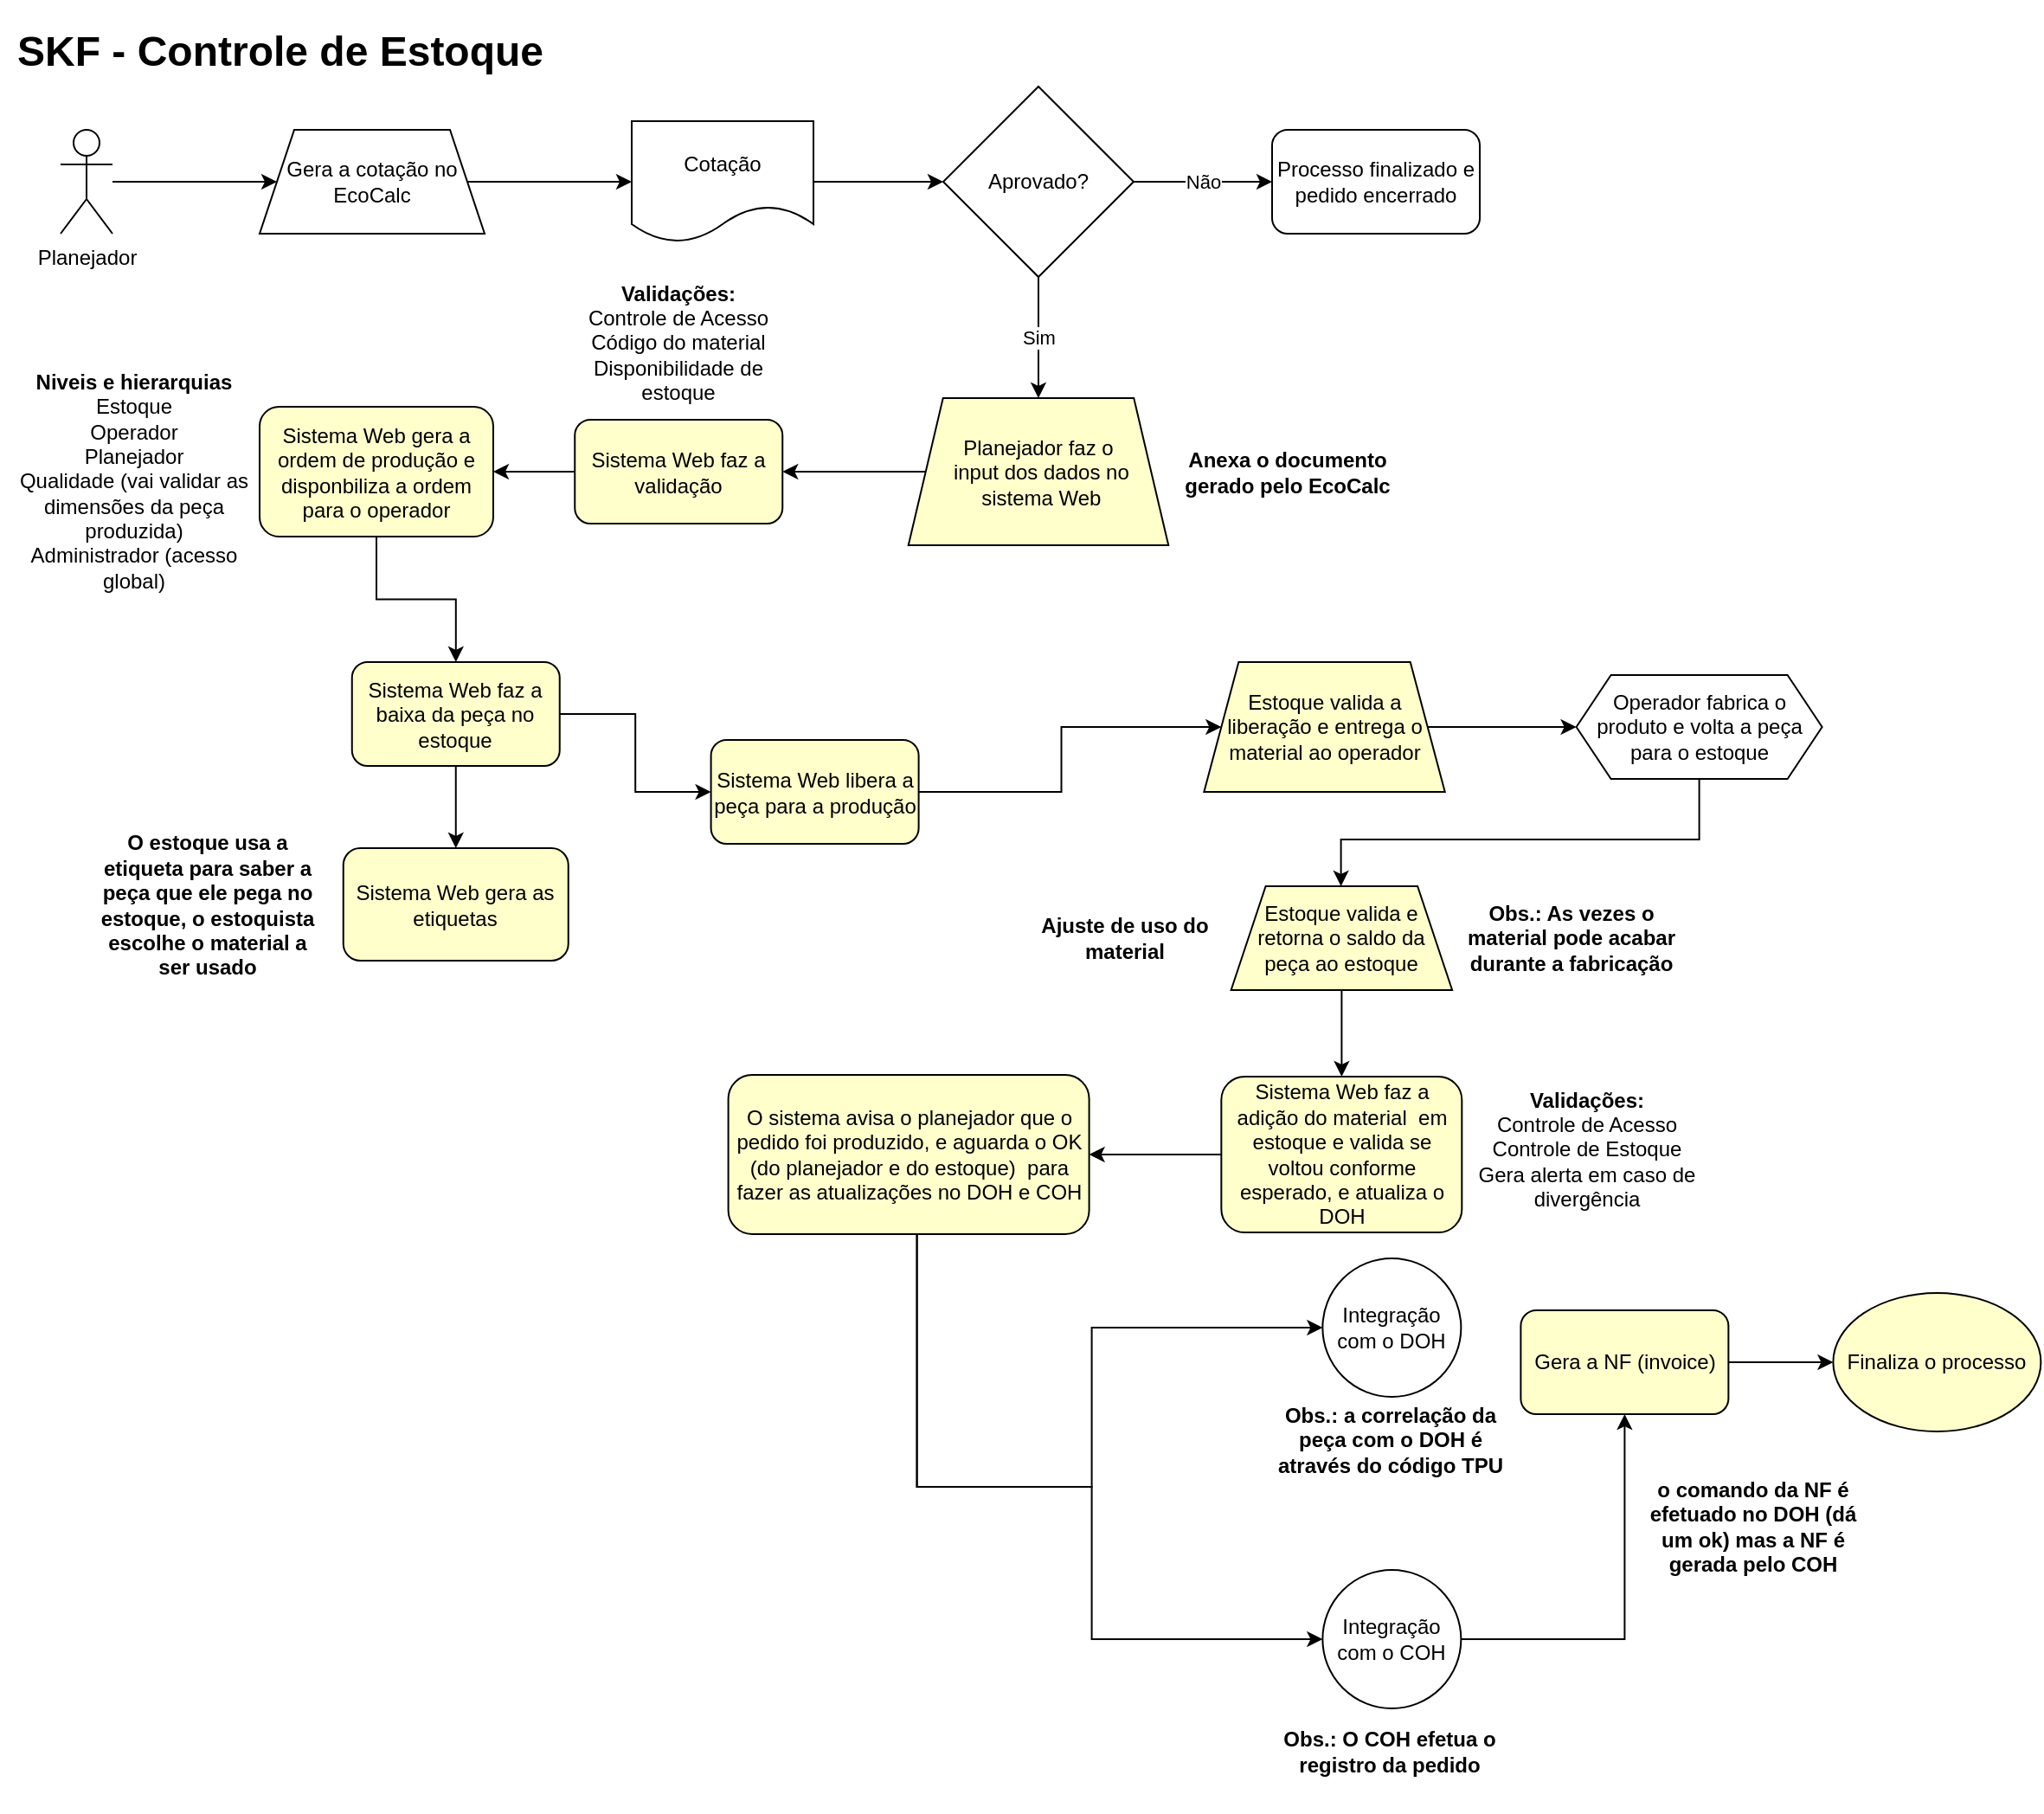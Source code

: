 <mxfile version="13.10.1" type="github">
  <diagram id="DgriANRo6SjlQrBQB8I8" name="Page-1">
    <mxGraphModel dx="2556" dy="1058" grid="1" gridSize="20" guides="1" tooltips="1" connect="1" arrows="1" fold="1" page="1" pageScale="1" pageWidth="1654" pageHeight="1169" math="0" shadow="0">
      <root>
        <mxCell id="0" />
        <mxCell id="1" parent="0" />
        <mxCell id="86dVdtpe8MZ_GBPZOqXo-11" style="edgeStyle=orthogonalEdgeStyle;rounded=0;orthogonalLoop=1;jettySize=auto;html=1;" parent="1" source="86dVdtpe8MZ_GBPZOqXo-2" target="86dVdtpe8MZ_GBPZOqXo-38" edge="1">
          <mxGeometry relative="1" as="geometry">
            <mxPoint x="222.5" y="45" as="targetPoint" />
          </mxGeometry>
        </mxCell>
        <mxCell id="86dVdtpe8MZ_GBPZOqXo-2" value="Planejador" style="shape=umlActor;verticalLabelPosition=bottom;verticalAlign=top;html=1;outlineConnect=0;" parent="1" vertex="1">
          <mxGeometry x="40" y="75" width="30" height="60" as="geometry" />
        </mxCell>
        <mxCell id="86dVdtpe8MZ_GBPZOqXo-12" value="Aprovado?" style="rhombus;whiteSpace=wrap;html=1;" parent="1" vertex="1">
          <mxGeometry x="550" y="50" width="110" height="110" as="geometry" />
        </mxCell>
        <mxCell id="86dVdtpe8MZ_GBPZOqXo-14" value="Processo finalizado e pedido encerrado" style="rounded=1;whiteSpace=wrap;html=1;" parent="1" vertex="1">
          <mxGeometry x="740" y="75" width="120" height="60" as="geometry" />
        </mxCell>
        <mxCell id="86dVdtpe8MZ_GBPZOqXo-16" value="" style="endArrow=classic;html=1;exitX=1;exitY=0.5;exitDx=0;exitDy=0;entryX=0;entryY=0.5;entryDx=0;entryDy=0;" parent="1" source="86dVdtpe8MZ_GBPZOqXo-12" target="86dVdtpe8MZ_GBPZOqXo-14" edge="1">
          <mxGeometry relative="1" as="geometry">
            <mxPoint x="650" y="110" as="sourcePoint" />
            <mxPoint x="750" y="110" as="targetPoint" />
            <Array as="points">
              <mxPoint x="710" y="105" />
            </Array>
          </mxGeometry>
        </mxCell>
        <mxCell id="86dVdtpe8MZ_GBPZOqXo-17" value="Não" style="edgeLabel;resizable=0;html=1;align=center;verticalAlign=middle;" parent="86dVdtpe8MZ_GBPZOqXo-16" connectable="0" vertex="1">
          <mxGeometry relative="1" as="geometry" />
        </mxCell>
        <mxCell id="86dVdtpe8MZ_GBPZOqXo-23" value="" style="edgeStyle=orthogonalEdgeStyle;rounded=0;orthogonalLoop=1;jettySize=auto;html=1;" parent="1" source="86dVdtpe8MZ_GBPZOqXo-18" target="86dVdtpe8MZ_GBPZOqXo-22" edge="1">
          <mxGeometry relative="1" as="geometry" />
        </mxCell>
        <mxCell id="86dVdtpe8MZ_GBPZOqXo-18" value="Planejador faz o&lt;br&gt;&amp;nbsp;input dos dados no&lt;br&gt;&amp;nbsp;sistema Web" style="shape=trapezoid;perimeter=trapezoidPerimeter;whiteSpace=wrap;html=1;fixedSize=1;fillColor=#FFFFCC;size=20;" parent="1" vertex="1">
          <mxGeometry x="529.87" y="230" width="150.25" height="85" as="geometry" />
        </mxCell>
        <mxCell id="86dVdtpe8MZ_GBPZOqXo-19" value="" style="endArrow=classic;html=1;exitX=0.5;exitY=1;exitDx=0;exitDy=0;entryX=0.5;entryY=0;entryDx=0;entryDy=0;" parent="1" source="86dVdtpe8MZ_GBPZOqXo-12" target="86dVdtpe8MZ_GBPZOqXo-18" edge="1">
          <mxGeometry relative="1" as="geometry">
            <mxPoint x="487.5" y="265" as="sourcePoint" />
            <mxPoint x="567.5" y="265" as="targetPoint" />
            <Array as="points" />
          </mxGeometry>
        </mxCell>
        <mxCell id="86dVdtpe8MZ_GBPZOqXo-20" value="Sim" style="edgeLabel;resizable=0;html=1;align=center;verticalAlign=middle;" parent="86dVdtpe8MZ_GBPZOqXo-19" connectable="0" vertex="1">
          <mxGeometry relative="1" as="geometry" />
        </mxCell>
        <mxCell id="86dVdtpe8MZ_GBPZOqXo-25" value="" style="edgeStyle=orthogonalEdgeStyle;rounded=0;orthogonalLoop=1;jettySize=auto;html=1;" parent="1" source="86dVdtpe8MZ_GBPZOqXo-22" target="86dVdtpe8MZ_GBPZOqXo-24" edge="1">
          <mxGeometry relative="1" as="geometry" />
        </mxCell>
        <mxCell id="86dVdtpe8MZ_GBPZOqXo-22" value="Sistema Web faz a validação" style="rounded=1;whiteSpace=wrap;html=1;fillColor=#FFFFCC;" parent="1" vertex="1">
          <mxGeometry x="337.13" y="242.5" width="120" height="60" as="geometry" />
        </mxCell>
        <mxCell id="86dVdtpe8MZ_GBPZOqXo-27" value="" style="edgeStyle=orthogonalEdgeStyle;rounded=0;orthogonalLoop=1;jettySize=auto;html=1;" parent="1" source="86dVdtpe8MZ_GBPZOqXo-24" target="86dVdtpe8MZ_GBPZOqXo-26" edge="1">
          <mxGeometry relative="1" as="geometry" />
        </mxCell>
        <mxCell id="86dVdtpe8MZ_GBPZOqXo-24" value="Sistema Web gera a ordem de produção e disponbiliza a ordem para o operador" style="rounded=1;whiteSpace=wrap;html=1;fillColor=#FFFFCC;" parent="1" vertex="1">
          <mxGeometry x="155" y="235" width="135" height="75" as="geometry" />
        </mxCell>
        <mxCell id="86dVdtpe8MZ_GBPZOqXo-29" value="" style="edgeStyle=orthogonalEdgeStyle;rounded=0;orthogonalLoop=1;jettySize=auto;html=1;" parent="1" source="86dVdtpe8MZ_GBPZOqXo-26" target="86dVdtpe8MZ_GBPZOqXo-28" edge="1">
          <mxGeometry relative="1" as="geometry" />
        </mxCell>
        <mxCell id="86dVdtpe8MZ_GBPZOqXo-83" value="" style="edgeStyle=orthogonalEdgeStyle;rounded=0;orthogonalLoop=1;jettySize=auto;html=1;" parent="1" source="86dVdtpe8MZ_GBPZOqXo-26" target="86dVdtpe8MZ_GBPZOqXo-82" edge="1">
          <mxGeometry relative="1" as="geometry" />
        </mxCell>
        <mxCell id="86dVdtpe8MZ_GBPZOqXo-26" value="Sistema Web faz a baixa da peça no estoque" style="rounded=1;whiteSpace=wrap;html=1;fillColor=#FFFFCC;" parent="1" vertex="1">
          <mxGeometry x="208.38" y="382.5" width="120" height="60" as="geometry" />
        </mxCell>
        <mxCell id="86dVdtpe8MZ_GBPZOqXo-51" value="" style="edgeStyle=orthogonalEdgeStyle;rounded=0;orthogonalLoop=1;jettySize=auto;html=1;" parent="1" source="86dVdtpe8MZ_GBPZOqXo-28" target="86dVdtpe8MZ_GBPZOqXo-50" edge="1">
          <mxGeometry relative="1" as="geometry" />
        </mxCell>
        <mxCell id="86dVdtpe8MZ_GBPZOqXo-28" value="Sistema Web libera a peça para a produção" style="rounded=1;whiteSpace=wrap;html=1;fillColor=#FFFFCC;" parent="1" vertex="1">
          <mxGeometry x="415.8" y="427.5" width="120" height="60" as="geometry" />
        </mxCell>
        <mxCell id="86dVdtpe8MZ_GBPZOqXo-40" value="" style="edgeStyle=orthogonalEdgeStyle;rounded=0;orthogonalLoop=1;jettySize=auto;html=1;" parent="1" source="86dVdtpe8MZ_GBPZOqXo-34" target="86dVdtpe8MZ_GBPZOqXo-12" edge="1">
          <mxGeometry relative="1" as="geometry" />
        </mxCell>
        <mxCell id="86dVdtpe8MZ_GBPZOqXo-34" value="Cotação" style="shape=document;whiteSpace=wrap;html=1;boundedLbl=1;" parent="1" vertex="1">
          <mxGeometry x="370" y="70" width="105" height="70" as="geometry" />
        </mxCell>
        <mxCell id="86dVdtpe8MZ_GBPZOqXo-39" value="" style="edgeStyle=orthogonalEdgeStyle;rounded=0;orthogonalLoop=1;jettySize=auto;html=1;" parent="1" source="86dVdtpe8MZ_GBPZOqXo-38" target="86dVdtpe8MZ_GBPZOqXo-34" edge="1">
          <mxGeometry relative="1" as="geometry" />
        </mxCell>
        <mxCell id="86dVdtpe8MZ_GBPZOqXo-38" value="&lt;span&gt;Gera a cotação no EcoCalc&lt;/span&gt;" style="shape=trapezoid;perimeter=trapezoidPerimeter;whiteSpace=wrap;html=1;fixedSize=1;" parent="1" vertex="1">
          <mxGeometry x="155" y="75" width="130" height="60" as="geometry" />
        </mxCell>
        <mxCell id="86dVdtpe8MZ_GBPZOqXo-41" value="&lt;span&gt;Integração com o COH&lt;/span&gt;" style="ellipse;whiteSpace=wrap;html=1;aspect=fixed;" parent="1" vertex="1">
          <mxGeometry x="769.18" y="907" width="80" height="80" as="geometry" />
        </mxCell>
        <mxCell id="86dVdtpe8MZ_GBPZOqXo-46" value="&lt;div&gt;&lt;b&gt;Niveis e hierarquias&lt;/b&gt;&lt;/div&gt;&lt;div&gt;Estoque&lt;/div&gt;&lt;div&gt;Operador&lt;/div&gt;&lt;div&gt;Planejador&lt;/div&gt;&lt;div&gt;Qualidade (vai validar as dimensões da peça produzida)&lt;/div&gt;&lt;div&gt;Administrador (acesso global)&lt;/div&gt;" style="text;html=1;strokeColor=none;fillColor=none;align=center;verticalAlign=middle;whiteSpace=wrap;rounded=0;" parent="1" vertex="1">
          <mxGeometry x="5" y="230" width="155" height="95" as="geometry" />
        </mxCell>
        <mxCell id="86dVdtpe8MZ_GBPZOqXo-47" value="&lt;div&gt;&lt;b&gt;Validações:&lt;/b&gt;&lt;/div&gt;&lt;div&gt;Controle de Acesso&lt;/div&gt;&lt;div&gt;Código do material&lt;/div&gt;&lt;div&gt;Disponibilidade de estoque&lt;/div&gt;" style="text;html=1;strokeColor=none;fillColor=none;align=center;verticalAlign=middle;whiteSpace=wrap;rounded=0;" parent="1" vertex="1">
          <mxGeometry x="328.38" y="150" width="137.5" height="96" as="geometry" />
        </mxCell>
        <mxCell id="86dVdtpe8MZ_GBPZOqXo-54" value="" style="edgeStyle=orthogonalEdgeStyle;rounded=0;orthogonalLoop=1;jettySize=auto;html=1;" parent="1" source="86dVdtpe8MZ_GBPZOqXo-48" target="86dVdtpe8MZ_GBPZOqXo-55" edge="1">
          <mxGeometry relative="1" as="geometry">
            <mxPoint x="770.17" y="648" as="targetPoint" />
            <Array as="points">
              <mxPoint x="986.8" y="485" />
              <mxPoint x="779.8" y="485" />
            </Array>
          </mxGeometry>
        </mxCell>
        <mxCell id="86dVdtpe8MZ_GBPZOqXo-48" value="Operador fabrica o produto e volta a peça para o estoque" style="shape=hexagon;perimeter=hexagonPerimeter2;whiteSpace=wrap;html=1;fixedSize=1;" parent="1" vertex="1">
          <mxGeometry x="915.8" y="390" width="142" height="60" as="geometry" />
        </mxCell>
        <mxCell id="oZ5TsZF3-vU-ODnUJ564-1" value="" style="edgeStyle=orthogonalEdgeStyle;rounded=0;orthogonalLoop=1;jettySize=auto;html=1;" edge="1" parent="1" source="86dVdtpe8MZ_GBPZOqXo-50" target="86dVdtpe8MZ_GBPZOqXo-48">
          <mxGeometry relative="1" as="geometry" />
        </mxCell>
        <mxCell id="86dVdtpe8MZ_GBPZOqXo-50" value="Estoque valida a liberação e entrega o material ao operador" style="shape=trapezoid;perimeter=trapezoidPerimeter;whiteSpace=wrap;html=1;fixedSize=1;fillColor=#FFFFCC;" parent="1" vertex="1">
          <mxGeometry x="700.67" y="382.5" width="139.19" height="75" as="geometry" />
        </mxCell>
        <mxCell id="86dVdtpe8MZ_GBPZOqXo-57" value="" style="edgeStyle=orthogonalEdgeStyle;rounded=0;orthogonalLoop=1;jettySize=auto;html=1;" parent="1" source="86dVdtpe8MZ_GBPZOqXo-55" target="86dVdtpe8MZ_GBPZOqXo-56" edge="1">
          <mxGeometry relative="1" as="geometry" />
        </mxCell>
        <mxCell id="86dVdtpe8MZ_GBPZOqXo-55" value="Estoque valida e retorna o saldo da peça ao estoque" style="shape=trapezoid;perimeter=trapezoidPerimeter;whiteSpace=wrap;html=1;fixedSize=1;fillColor=#FFFFCC;" parent="1" vertex="1">
          <mxGeometry x="716.3" y="512" width="127.75" height="60" as="geometry" />
        </mxCell>
        <mxCell id="86dVdtpe8MZ_GBPZOqXo-65" value="" style="edgeStyle=orthogonalEdgeStyle;rounded=0;orthogonalLoop=1;jettySize=auto;html=1;" parent="1" source="0PlZqIxgki8eDSUPAcnw-1" target="86dVdtpe8MZ_GBPZOqXo-64" edge="1">
          <mxGeometry relative="1" as="geometry">
            <mxPoint x="745.92" y="852" as="sourcePoint" />
            <Array as="points">
              <mxPoint x="534.8" y="859" />
              <mxPoint x="635.8" y="859" />
              <mxPoint x="635.8" y="767" />
            </Array>
          </mxGeometry>
        </mxCell>
        <mxCell id="86dVdtpe8MZ_GBPZOqXo-77" style="edgeStyle=orthogonalEdgeStyle;rounded=0;orthogonalLoop=1;jettySize=auto;html=1;" parent="1" source="86dVdtpe8MZ_GBPZOqXo-56" target="0PlZqIxgki8eDSUPAcnw-1" edge="1">
          <mxGeometry relative="1" as="geometry">
            <mxPoint x="675.87" y="792" as="targetPoint" />
          </mxGeometry>
        </mxCell>
        <mxCell id="86dVdtpe8MZ_GBPZOqXo-56" value="Sistema Web faz a adição do material&amp;nbsp; em estoque e valida se voltou conforme esperado, e atualiza o DOH" style="rounded=1;whiteSpace=wrap;html=1;fillColor=#FFFFCC;" parent="1" vertex="1">
          <mxGeometry x="710.67" y="622" width="138.99" height="90" as="geometry" />
        </mxCell>
        <mxCell id="86dVdtpe8MZ_GBPZOqXo-61" value="" style="edgeStyle=orthogonalEdgeStyle;rounded=0;orthogonalLoop=1;jettySize=auto;html=1;" parent="1" source="86dVdtpe8MZ_GBPZOqXo-41" target="86dVdtpe8MZ_GBPZOqXo-60" edge="1">
          <mxGeometry relative="1" as="geometry">
            <mxPoint x="983.5" y="667" as="sourcePoint" />
          </mxGeometry>
        </mxCell>
        <mxCell id="86dVdtpe8MZ_GBPZOqXo-69" value="" style="edgeStyle=orthogonalEdgeStyle;rounded=0;orthogonalLoop=1;jettySize=auto;html=1;" parent="1" source="86dVdtpe8MZ_GBPZOqXo-60" target="86dVdtpe8MZ_GBPZOqXo-68" edge="1">
          <mxGeometry relative="1" as="geometry" />
        </mxCell>
        <mxCell id="86dVdtpe8MZ_GBPZOqXo-60" value="Gera a NF (invoice)" style="whiteSpace=wrap;html=1;rounded=1;fillColor=#FFFFCC;" parent="1" vertex="1">
          <mxGeometry x="883.685" y="757" width="120" height="60" as="geometry" />
        </mxCell>
        <mxCell id="86dVdtpe8MZ_GBPZOqXo-64" value="&lt;span&gt;Integração com o DOH&lt;/span&gt;" style="ellipse;whiteSpace=wrap;html=1;aspect=fixed;" parent="1" vertex="1">
          <mxGeometry x="769.18" y="727" width="80" height="80" as="geometry" />
        </mxCell>
        <mxCell id="86dVdtpe8MZ_GBPZOqXo-66" value="&lt;div&gt;&lt;b&gt;Validações:&lt;/b&gt;&lt;/div&gt;&lt;div&gt;Controle de Acesso&lt;/div&gt;&lt;div&gt;Controle de Estoque&lt;/div&gt;&lt;div&gt;Gera alerta em caso de divergência&lt;/div&gt;" style="text;html=1;strokeColor=none;fillColor=none;align=center;verticalAlign=middle;whiteSpace=wrap;rounded=0;" parent="1" vertex="1">
          <mxGeometry x="853.42" y="616" width="137.5" height="96" as="geometry" />
        </mxCell>
        <mxCell id="86dVdtpe8MZ_GBPZOqXo-68" value="&lt;span&gt;Finaliza o processo&lt;/span&gt;" style="ellipse;whiteSpace=wrap;html=1;rounded=1;fillColor=#FFFFCC;" parent="1" vertex="1">
          <mxGeometry x="1064.195" y="747" width="120" height="80" as="geometry" />
        </mxCell>
        <mxCell id="86dVdtpe8MZ_GBPZOqXo-71" value="&lt;h1&gt;SKF - Controle de Estoque&amp;nbsp;&lt;/h1&gt;" style="text;html=1;strokeColor=none;fillColor=none;spacing=5;spacingTop=-20;whiteSpace=wrap;overflow=hidden;rounded=0;" parent="1" vertex="1">
          <mxGeometry x="10" y="10" width="580" height="40" as="geometry" />
        </mxCell>
        <mxCell id="86dVdtpe8MZ_GBPZOqXo-74" value="&lt;div&gt;&lt;b&gt;Ajuste de uso do material&lt;/b&gt;&lt;/div&gt;" style="text;html=1;strokeColor=none;fillColor=none;align=center;verticalAlign=middle;whiteSpace=wrap;rounded=0;" parent="1" vertex="1">
          <mxGeometry x="585.8" y="494" width="137.5" height="96" as="geometry" />
        </mxCell>
        <mxCell id="86dVdtpe8MZ_GBPZOqXo-75" value="&lt;span&gt;Obs.: As vezes o material pode acabar durante a fabricação&lt;/span&gt;" style="text;html=1;strokeColor=none;fillColor=none;align=center;verticalAlign=middle;whiteSpace=wrap;rounded=0;fontStyle=1" parent="1" vertex="1">
          <mxGeometry x="844.05" y="494" width="137.5" height="96" as="geometry" />
        </mxCell>
        <mxCell id="86dVdtpe8MZ_GBPZOqXo-78" style="edgeStyle=orthogonalEdgeStyle;rounded=0;orthogonalLoop=1;jettySize=auto;html=1;entryX=0;entryY=0.5;entryDx=0;entryDy=0;" parent="1" source="0PlZqIxgki8eDSUPAcnw-1" target="86dVdtpe8MZ_GBPZOqXo-41" edge="1">
          <mxGeometry relative="1" as="geometry">
            <mxPoint x="745.92" y="852" as="sourcePoint" />
            <Array as="points">
              <mxPoint x="534.8" y="859" />
              <mxPoint x="635.8" y="859" />
              <mxPoint x="635.8" y="947" />
            </Array>
          </mxGeometry>
        </mxCell>
        <mxCell id="86dVdtpe8MZ_GBPZOqXo-79" value="&lt;b&gt;Obs.: O COH efetua o registro da pedido&lt;/b&gt;" style="text;html=1;strokeColor=none;fillColor=none;align=center;verticalAlign=middle;whiteSpace=wrap;rounded=0;" parent="1" vertex="1">
          <mxGeometry x="738.24" y="977" width="140.25" height="70" as="geometry" />
        </mxCell>
        <mxCell id="86dVdtpe8MZ_GBPZOqXo-80" value="&lt;b&gt;Obs.: a correlação da peça com o DOH é através do código TPU&lt;/b&gt;" style="text;html=1;strokeColor=none;fillColor=none;align=center;verticalAlign=middle;whiteSpace=wrap;rounded=0;" parent="1" vertex="1">
          <mxGeometry x="735.8" y="797" width="145.12" height="70" as="geometry" />
        </mxCell>
        <mxCell id="86dVdtpe8MZ_GBPZOqXo-81" value="&lt;b&gt;o comando da NF é efetuado no DOH (dá um ok) mas a NF é gerada pelo COH&lt;/b&gt;" style="text;html=1;strokeColor=none;fillColor=none;align=center;verticalAlign=middle;whiteSpace=wrap;rounded=0;" parent="1" vertex="1">
          <mxGeometry x="947.68" y="847" width="140.25" height="70" as="geometry" />
        </mxCell>
        <mxCell id="86dVdtpe8MZ_GBPZOqXo-82" value="Sistema Web gera as etiquetas" style="whiteSpace=wrap;html=1;rounded=1;fillColor=#FFFFCC;" parent="1" vertex="1">
          <mxGeometry x="203.37" y="490" width="130.01" height="65" as="geometry" />
        </mxCell>
        <mxCell id="86dVdtpe8MZ_GBPZOqXo-84" value="&lt;b&gt;O estoque usa a etiqueta para saber a peça que ele pega no estoque, o estoquista escolhe o material a ser usado&lt;/b&gt;" style="text;html=1;strokeColor=none;fillColor=none;align=center;verticalAlign=middle;whiteSpace=wrap;rounded=0;" parent="1" vertex="1">
          <mxGeometry x="56" y="457.5" width="137.5" height="130" as="geometry" />
        </mxCell>
        <mxCell id="0PlZqIxgki8eDSUPAcnw-1" value="&lt;span&gt;O sistema avisa o planejador que o pedido foi produzido, e aguarda o OK (do planejador e do estoque)&amp;nbsp; para fazer as atualizações no DOH e COH&lt;/span&gt;" style="rounded=1;whiteSpace=wrap;html=1;fillColor=#FFFFCC;fontStyle=0" parent="1" vertex="1">
          <mxGeometry x="425.8" y="621" width="208.5" height="92" as="geometry" />
        </mxCell>
        <mxCell id="J5aFhBfNhDGVJgvYVW8j-1" value="&lt;b&gt;Anexa o documento gerado pelo EcoCalc&lt;/b&gt;" style="text;html=1;strokeColor=none;fillColor=none;align=center;verticalAlign=middle;whiteSpace=wrap;rounded=0;" parent="1" vertex="1">
          <mxGeometry x="680.12" y="207.5" width="137.5" height="130" as="geometry" />
        </mxCell>
      </root>
    </mxGraphModel>
  </diagram>
</mxfile>
